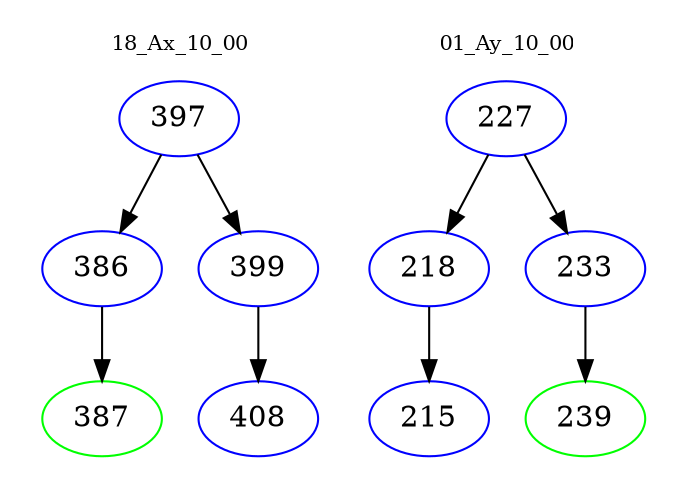 digraph{
subgraph cluster_0 {
color = white
label = "18_Ax_10_00";
fontsize=10;
T0_397 [label="397", color="blue"]
T0_397 -> T0_386 [color="black"]
T0_386 [label="386", color="blue"]
T0_386 -> T0_387 [color="black"]
T0_387 [label="387", color="green"]
T0_397 -> T0_399 [color="black"]
T0_399 [label="399", color="blue"]
T0_399 -> T0_408 [color="black"]
T0_408 [label="408", color="blue"]
}
subgraph cluster_1 {
color = white
label = "01_Ay_10_00";
fontsize=10;
T1_227 [label="227", color="blue"]
T1_227 -> T1_218 [color="black"]
T1_218 [label="218", color="blue"]
T1_218 -> T1_215 [color="black"]
T1_215 [label="215", color="blue"]
T1_227 -> T1_233 [color="black"]
T1_233 [label="233", color="blue"]
T1_233 -> T1_239 [color="black"]
T1_239 [label="239", color="green"]
}
}
